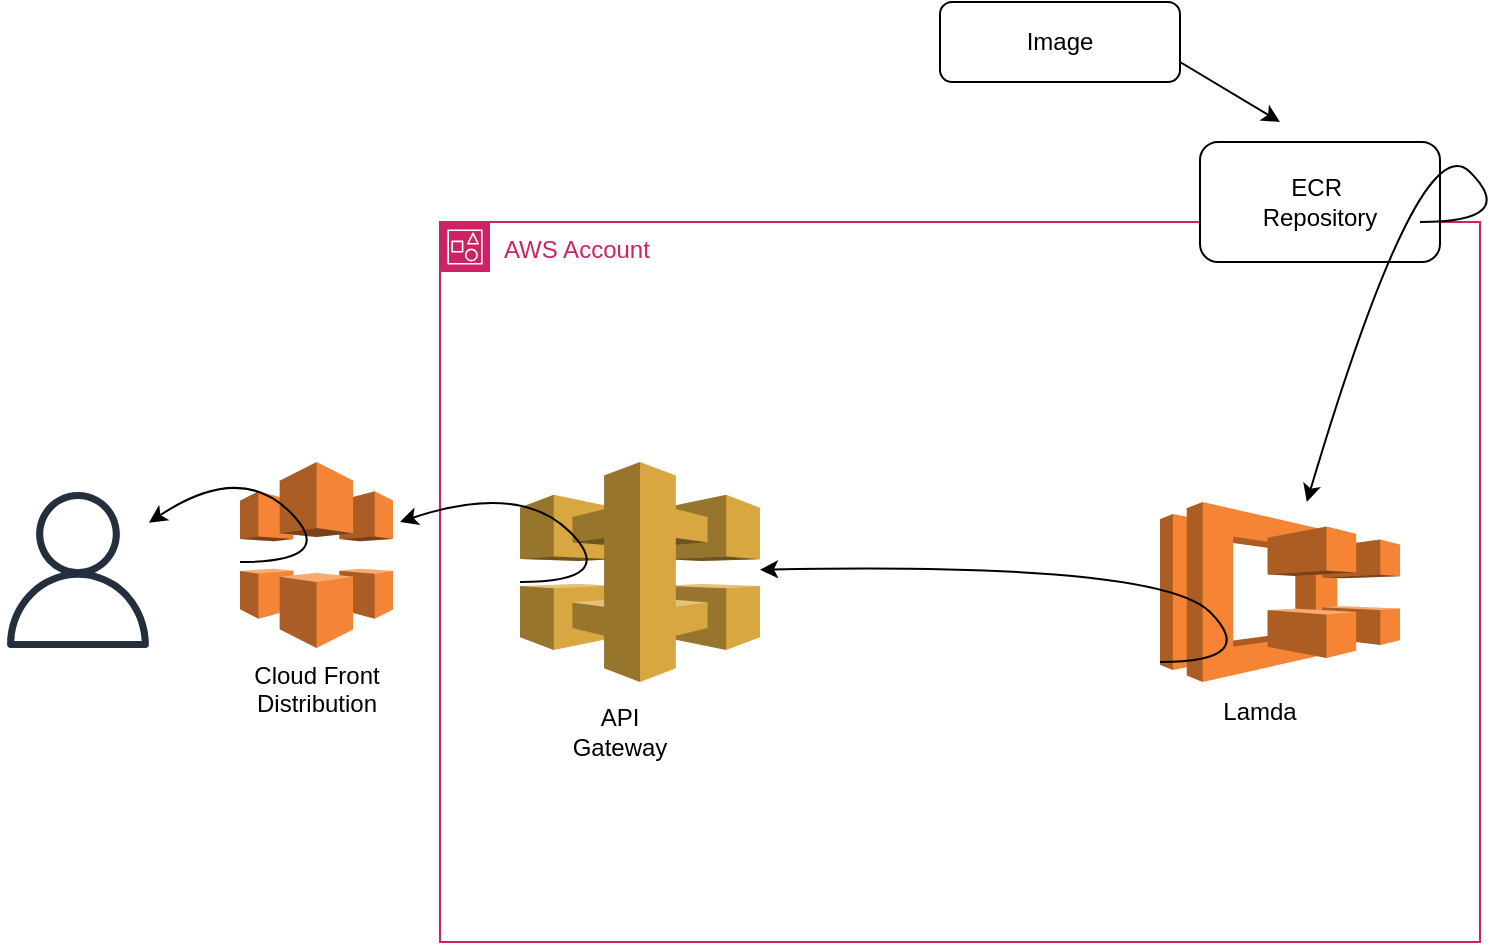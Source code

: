 <mxfile version="26.0.11">
  <diagram name="Page-1" id="1unOi7WyPeC_XulYjdJq">
    <mxGraphModel dx="1354" dy="593" grid="1" gridSize="10" guides="1" tooltips="1" connect="1" arrows="1" fold="1" page="1" pageScale="1" pageWidth="827" pageHeight="1169" math="0" shadow="0">
      <root>
        <mxCell id="0" />
        <mxCell id="1" parent="0" />
        <mxCell id="4uRcQ6qyeXI252qOI-zu-1" value="AWS Account" style="points=[[0,0],[0.25,0],[0.5,0],[0.75,0],[1,0],[1,0.25],[1,0.5],[1,0.75],[1,1],[0.75,1],[0.5,1],[0.25,1],[0,1],[0,0.75],[0,0.5],[0,0.25]];outlineConnect=0;gradientColor=none;html=1;whiteSpace=wrap;fontSize=12;fontStyle=0;container=1;pointerEvents=0;collapsible=0;recursiveResize=0;shape=mxgraph.aws4.group;grIcon=mxgraph.aws4.group_account;strokeColor=#CD2264;fillColor=none;verticalAlign=top;align=left;spacingLeft=30;fontColor=#CD2264;dashed=0;" vertex="1" parent="1">
          <mxGeometry x="240" y="160" width="520" height="360" as="geometry" />
        </mxCell>
        <mxCell id="4uRcQ6qyeXI252qOI-zu-7" value="" style="outlineConnect=0;dashed=0;verticalLabelPosition=bottom;verticalAlign=top;align=center;html=1;shape=mxgraph.aws3.ecs;fillColor=#F58534;gradientColor=none;" vertex="1" parent="4uRcQ6qyeXI252qOI-zu-1">
          <mxGeometry x="360" y="140" width="120" height="90" as="geometry" />
        </mxCell>
        <mxCell id="4uRcQ6qyeXI252qOI-zu-8" value="Lamda" style="text;html=1;align=center;verticalAlign=middle;whiteSpace=wrap;rounded=0;" vertex="1" parent="4uRcQ6qyeXI252qOI-zu-1">
          <mxGeometry x="380" y="230" width="60" height="30" as="geometry" />
        </mxCell>
        <mxCell id="4uRcQ6qyeXI252qOI-zu-10" value="" style="outlineConnect=0;dashed=0;verticalLabelPosition=bottom;verticalAlign=top;align=center;html=1;shape=mxgraph.aws3.api_gateway;fillColor=#D9A741;gradientColor=none;" vertex="1" parent="4uRcQ6qyeXI252qOI-zu-1">
          <mxGeometry x="40" y="120" width="120" height="110" as="geometry" />
        </mxCell>
        <mxCell id="4uRcQ6qyeXI252qOI-zu-11" value="API Gateway" style="text;html=1;align=center;verticalAlign=middle;whiteSpace=wrap;rounded=0;" vertex="1" parent="4uRcQ6qyeXI252qOI-zu-1">
          <mxGeometry x="60" y="240" width="60" height="30" as="geometry" />
        </mxCell>
        <mxCell id="4uRcQ6qyeXI252qOI-zu-21" value="" style="curved=1;endArrow=classic;html=1;rounded=0;" edge="1" parent="4uRcQ6qyeXI252qOI-zu-1" target="4uRcQ6qyeXI252qOI-zu-10">
          <mxGeometry width="50" height="50" relative="1" as="geometry">
            <mxPoint x="360" y="220" as="sourcePoint" />
            <mxPoint x="410" y="170" as="targetPoint" />
            <Array as="points">
              <mxPoint x="410" y="220" />
              <mxPoint x="360" y="170" />
            </Array>
          </mxGeometry>
        </mxCell>
        <mxCell id="4uRcQ6qyeXI252qOI-zu-22" value="" style="curved=1;endArrow=classic;html=1;rounded=0;" edge="1" parent="4uRcQ6qyeXI252qOI-zu-1">
          <mxGeometry width="50" height="50" relative="1" as="geometry">
            <mxPoint x="40" y="180" as="sourcePoint" />
            <mxPoint x="-20" y="150" as="targetPoint" />
            <Array as="points">
              <mxPoint x="90" y="180" />
              <mxPoint x="40" y="130" />
            </Array>
          </mxGeometry>
        </mxCell>
        <mxCell id="4uRcQ6qyeXI252qOI-zu-2" value="" style="rounded=1;whiteSpace=wrap;html=1;" vertex="1" parent="1">
          <mxGeometry x="620" y="120" width="120" height="60" as="geometry" />
        </mxCell>
        <mxCell id="4uRcQ6qyeXI252qOI-zu-3" value="ECR&amp;nbsp;&lt;div&gt;Repository&lt;/div&gt;" style="text;html=1;align=center;verticalAlign=middle;whiteSpace=wrap;rounded=0;" vertex="1" parent="1">
          <mxGeometry x="650" y="135" width="60" height="30" as="geometry" />
        </mxCell>
        <mxCell id="4uRcQ6qyeXI252qOI-zu-4" value="" style="rounded=1;whiteSpace=wrap;html=1;" vertex="1" parent="1">
          <mxGeometry x="490" y="50" width="120" height="40" as="geometry" />
        </mxCell>
        <mxCell id="4uRcQ6qyeXI252qOI-zu-5" value="Image" style="text;html=1;align=center;verticalAlign=middle;whiteSpace=wrap;rounded=0;" vertex="1" parent="1">
          <mxGeometry x="520" y="55" width="60" height="30" as="geometry" />
        </mxCell>
        <mxCell id="4uRcQ6qyeXI252qOI-zu-6" value="" style="endArrow=classic;html=1;rounded=0;" edge="1" parent="1">
          <mxGeometry width="50" height="50" relative="1" as="geometry">
            <mxPoint x="610" y="80" as="sourcePoint" />
            <mxPoint x="660" y="110" as="targetPoint" />
          </mxGeometry>
        </mxCell>
        <mxCell id="4uRcQ6qyeXI252qOI-zu-12" value="Cloud Front&lt;div&gt;Distribution&lt;/div&gt;" style="outlineConnect=0;dashed=0;verticalLabelPosition=bottom;verticalAlign=top;align=center;html=1;shape=mxgraph.aws3.cloudfront;fillColor=#F58536;gradientColor=none;" vertex="1" parent="1">
          <mxGeometry x="140" y="280" width="76.5" height="93" as="geometry" />
        </mxCell>
        <mxCell id="4uRcQ6qyeXI252qOI-zu-13" value="" style="sketch=0;outlineConnect=0;fontColor=#232F3E;gradientColor=none;fillColor=#232F3D;strokeColor=none;dashed=0;verticalLabelPosition=bottom;verticalAlign=top;align=center;html=1;fontSize=12;fontStyle=0;aspect=fixed;pointerEvents=1;shape=mxgraph.aws4.user;" vertex="1" parent="1">
          <mxGeometry x="20" y="295" width="78" height="78" as="geometry" />
        </mxCell>
        <mxCell id="4uRcQ6qyeXI252qOI-zu-18" value="" style="curved=1;endArrow=classic;html=1;rounded=0;" edge="1" parent="1" target="4uRcQ6qyeXI252qOI-zu-7">
          <mxGeometry width="50" height="50" relative="1" as="geometry">
            <mxPoint x="730" y="160" as="sourcePoint" />
            <mxPoint x="780" y="110" as="targetPoint" />
            <Array as="points">
              <mxPoint x="780" y="160" />
              <mxPoint x="730" y="110" />
            </Array>
          </mxGeometry>
        </mxCell>
        <mxCell id="4uRcQ6qyeXI252qOI-zu-23" value="" style="curved=1;endArrow=classic;html=1;rounded=0;" edge="1" parent="1" target="4uRcQ6qyeXI252qOI-zu-13">
          <mxGeometry width="50" height="50" relative="1" as="geometry">
            <mxPoint x="140" y="330" as="sourcePoint" />
            <mxPoint x="190" y="280" as="targetPoint" />
            <Array as="points">
              <mxPoint x="190" y="330" />
              <mxPoint x="140" y="280" />
            </Array>
          </mxGeometry>
        </mxCell>
      </root>
    </mxGraphModel>
  </diagram>
</mxfile>

